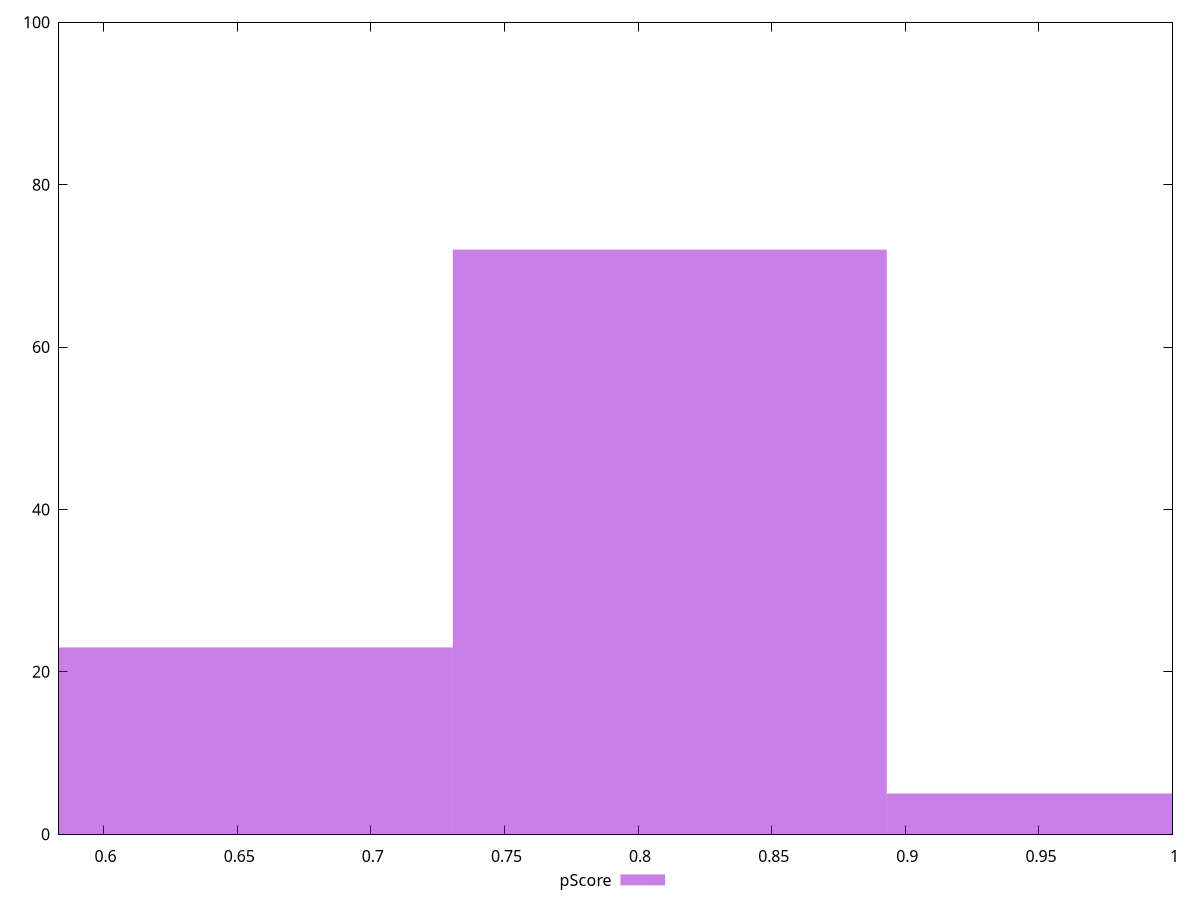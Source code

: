 reset

$pScore <<EOF
0.649515599902368 23
0.8118944998779599 72
0.974273399853552 5
EOF

set key outside below
set boxwidth 0.162378899975592
set xrange [0.5833333333333334:1]
set yrange [0:100]
set trange [0:100]
set style fill transparent solid 0.5 noborder
set terminal svg size 640, 490 enhanced background rgb 'white'
set output "report_00015_2021-02-09T16-11-33.973Z/unused-css-rules/samples/pages+cached+noadtech+nomedia/pScore/histogram.svg"

plot $pScore title "pScore" with boxes

reset
